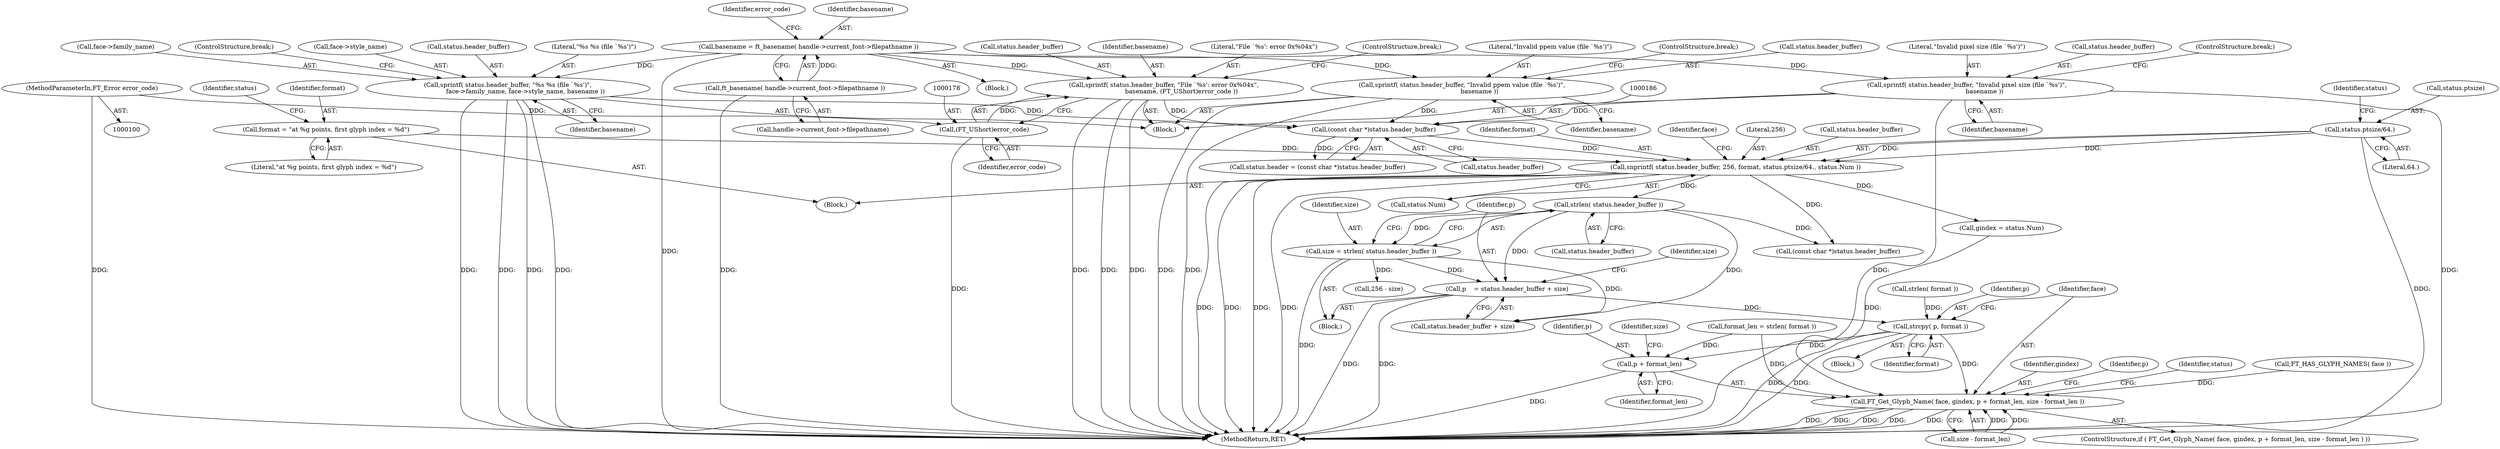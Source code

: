 digraph "1_savannah_b995299b73ba4cd259f221f500d4e63095508bec_0@integer" {
"1000233" [label="(Call,p    = status.header_buffer + size)"];
"1000229" [label="(Call,strlen( status.header_buffer ))"];
"1000205" [label="(Call,snprintf( status.header_buffer, 256, format, status.ptsize/64., status.Num ))"];
"1000185" [label="(Call,(const char *)status.header_buffer)"];
"1000163" [label="(Call,sprintf( status.header_buffer, \"Invalid ppem value (file `%s')\",\n                  basename ))"];
"1000129" [label="(Call,basename = ft_basename( handle->current_font->filepathname ))"];
"1000131" [label="(Call,ft_basename( handle->current_font->filepathname ))"];
"1000155" [label="(Call,sprintf( status.header_buffer, \"Invalid pixel size (file `%s')\",\n                  basename ))"];
"1000171" [label="(Call,sprintf( status.header_buffer, \"File `%s': error 0x%04x\",\n                  basename, (FT_UShort)error_code ))"];
"1000177" [label="(Call,(FT_UShort)error_code)"];
"1000101" [label="(MethodParameterIn,FT_Error error_code)"];
"1000141" [label="(Call,sprintf( status.header_buffer, \"%s %s (file `%s')\",\n                  face->family_name, face->style_name, basename ))"];
"1000202" [label="(Call,format = \"at %g points, first glyph index = %d\")"];
"1000211" [label="(Call,status.ptsize/64.)"];
"1000227" [label="(Call,size = strlen( status.header_buffer ))"];
"1000264" [label="(Call,strcpy( p, format ))"];
"1000268" [label="(Call,FT_Get_Glyph_Name( face, gindex, p + format_len, size - format_len ))"];
"1000271" [label="(Call,p + format_len)"];
"1000258" [label="(Block,)"];
"1000306" [label="(MethodReturn,RET)"];
"1000129" [label="(Call,basename = ft_basename( handle->current_font->filepathname ))"];
"1000177" [label="(Call,(FT_UShort)error_code)"];
"1000270" [label="(Identifier,gindex)"];
"1000233" [label="(Call,p    = status.header_buffer + size)"];
"1000285" [label="(Call,(const char *)status.header_buffer)"];
"1000159" [label="(Literal,\"Invalid pixel size (file `%s')\")"];
"1000155" [label="(Call,sprintf( status.header_buffer, \"Invalid pixel size (file `%s')\",\n                  basename ))"];
"1000172" [label="(Call,status.header_buffer)"];
"1000181" [label="(Call,status.header = (const char *)status.header_buffer)"];
"1000167" [label="(Literal,\"Invalid ppem value (file `%s')\")"];
"1000102" [label="(Block,)"];
"1000128" [label="(Block,)"];
"1000203" [label="(Identifier,format)"];
"1000228" [label="(Identifier,size)"];
"1000271" [label="(Call,p + format_len)"];
"1000274" [label="(Call,size - format_len)"];
"1000273" [label="(Identifier,format_len)"];
"1000216" [label="(Call,status.Num)"];
"1000265" [label="(Identifier,p)"];
"1000139" [label="(Block,)"];
"1000142" [label="(Call,status.header_buffer)"];
"1000187" [label="(Call,status.header_buffer)"];
"1000138" [label="(Identifier,error_code)"];
"1000179" [label="(Identifier,error_code)"];
"1000171" [label="(Call,sprintf( status.header_buffer, \"File `%s': error 0x%04x\",\n                  basename, (FT_UShort)error_code ))"];
"1000130" [label="(Identifier,basename)"];
"1000145" [label="(Literal,\"%s %s (file `%s')\")"];
"1000215" [label="(Literal,64.)"];
"1000169" [label="(ControlStructure,break;)"];
"1000279" [label="(Identifier,p)"];
"1000202" [label="(Call,format = \"at %g points, first glyph index = %d\")"];
"1000217" [label="(Identifier,status)"];
"1000283" [label="(Identifier,status)"];
"1000212" [label="(Call,status.ptsize)"];
"1000230" [label="(Call,status.header_buffer)"];
"1000220" [label="(Call,FT_HAS_GLYPH_NAMES( face ))"];
"1000152" [label="(Identifier,basename)"];
"1000204" [label="(Literal,\"at %g points, first glyph index = %d\")"];
"1000168" [label="(Identifier,basename)"];
"1000146" [label="(Call,face->family_name)"];
"1000269" [label="(Identifier,face)"];
"1000210" [label="(Identifier,format)"];
"1000153" [label="(ControlStructure,break;)"];
"1000268" [label="(Call,FT_Get_Glyph_Name( face, gindex, p + format_len, size - format_len ))"];
"1000275" [label="(Identifier,size)"];
"1000132" [label="(Call,handle->current_font->filepathname)"];
"1000267" [label="(ControlStructure,if ( FT_Get_Glyph_Name( face, gindex, p + format_len, size - format_len ) ))"];
"1000156" [label="(Call,status.header_buffer)"];
"1000176" [label="(Identifier,basename)"];
"1000149" [label="(Call,face->style_name)"];
"1000242" [label="(Call,256 - size)"];
"1000163" [label="(Call,sprintf( status.header_buffer, \"Invalid ppem value (file `%s')\",\n                  basename ))"];
"1000164" [label="(Call,status.header_buffer)"];
"1000175" [label="(Literal,\"File `%s': error 0x%04x\")"];
"1000235" [label="(Call,status.header_buffer + size)"];
"1000266" [label="(Identifier,format)"];
"1000160" [label="(Identifier,basename)"];
"1000250" [label="(Call,strlen( format ))"];
"1000272" [label="(Identifier,p)"];
"1000222" [label="(Block,)"];
"1000185" [label="(Call,(const char *)status.header_buffer)"];
"1000259" [label="(Call,gindex = status.Num)"];
"1000241" [label="(Identifier,size)"];
"1000221" [label="(Identifier,face)"];
"1000234" [label="(Identifier,p)"];
"1000131" [label="(Call,ft_basename( handle->current_font->filepathname ))"];
"1000209" [label="(Literal,256)"];
"1000207" [label="(Identifier,status)"];
"1000229" [label="(Call,strlen( status.header_buffer ))"];
"1000206" [label="(Call,status.header_buffer)"];
"1000264" [label="(Call,strcpy( p, format ))"];
"1000205" [label="(Call,snprintf( status.header_buffer, 256, format, status.ptsize/64., status.Num ))"];
"1000141" [label="(Call,sprintf( status.header_buffer, \"%s %s (file `%s')\",\n                  face->family_name, face->style_name, basename ))"];
"1000227" [label="(Call,size = strlen( status.header_buffer ))"];
"1000180" [label="(ControlStructure,break;)"];
"1000211" [label="(Call,status.ptsize/64.)"];
"1000161" [label="(ControlStructure,break;)"];
"1000248" [label="(Call,format_len = strlen( format ))"];
"1000101" [label="(MethodParameterIn,FT_Error error_code)"];
"1000233" -> "1000222"  [label="AST: "];
"1000233" -> "1000235"  [label="CFG: "];
"1000234" -> "1000233"  [label="AST: "];
"1000235" -> "1000233"  [label="AST: "];
"1000241" -> "1000233"  [label="CFG: "];
"1000233" -> "1000306"  [label="DDG: "];
"1000233" -> "1000306"  [label="DDG: "];
"1000229" -> "1000233"  [label="DDG: "];
"1000227" -> "1000233"  [label="DDG: "];
"1000233" -> "1000264"  [label="DDG: "];
"1000229" -> "1000227"  [label="AST: "];
"1000229" -> "1000230"  [label="CFG: "];
"1000230" -> "1000229"  [label="AST: "];
"1000227" -> "1000229"  [label="CFG: "];
"1000229" -> "1000227"  [label="DDG: "];
"1000205" -> "1000229"  [label="DDG: "];
"1000229" -> "1000235"  [label="DDG: "];
"1000229" -> "1000285"  [label="DDG: "];
"1000205" -> "1000102"  [label="AST: "];
"1000205" -> "1000216"  [label="CFG: "];
"1000206" -> "1000205"  [label="AST: "];
"1000209" -> "1000205"  [label="AST: "];
"1000210" -> "1000205"  [label="AST: "];
"1000211" -> "1000205"  [label="AST: "];
"1000216" -> "1000205"  [label="AST: "];
"1000221" -> "1000205"  [label="CFG: "];
"1000205" -> "1000306"  [label="DDG: "];
"1000205" -> "1000306"  [label="DDG: "];
"1000205" -> "1000306"  [label="DDG: "];
"1000205" -> "1000306"  [label="DDG: "];
"1000185" -> "1000205"  [label="DDG: "];
"1000202" -> "1000205"  [label="DDG: "];
"1000211" -> "1000205"  [label="DDG: "];
"1000211" -> "1000205"  [label="DDG: "];
"1000205" -> "1000259"  [label="DDG: "];
"1000205" -> "1000285"  [label="DDG: "];
"1000185" -> "1000181"  [label="AST: "];
"1000185" -> "1000187"  [label="CFG: "];
"1000186" -> "1000185"  [label="AST: "];
"1000187" -> "1000185"  [label="AST: "];
"1000181" -> "1000185"  [label="CFG: "];
"1000185" -> "1000181"  [label="DDG: "];
"1000163" -> "1000185"  [label="DDG: "];
"1000155" -> "1000185"  [label="DDG: "];
"1000171" -> "1000185"  [label="DDG: "];
"1000141" -> "1000185"  [label="DDG: "];
"1000163" -> "1000139"  [label="AST: "];
"1000163" -> "1000168"  [label="CFG: "];
"1000164" -> "1000163"  [label="AST: "];
"1000167" -> "1000163"  [label="AST: "];
"1000168" -> "1000163"  [label="AST: "];
"1000169" -> "1000163"  [label="CFG: "];
"1000163" -> "1000306"  [label="DDG: "];
"1000163" -> "1000306"  [label="DDG: "];
"1000129" -> "1000163"  [label="DDG: "];
"1000129" -> "1000128"  [label="AST: "];
"1000129" -> "1000131"  [label="CFG: "];
"1000130" -> "1000129"  [label="AST: "];
"1000131" -> "1000129"  [label="AST: "];
"1000138" -> "1000129"  [label="CFG: "];
"1000129" -> "1000306"  [label="DDG: "];
"1000131" -> "1000129"  [label="DDG: "];
"1000129" -> "1000141"  [label="DDG: "];
"1000129" -> "1000155"  [label="DDG: "];
"1000129" -> "1000171"  [label="DDG: "];
"1000131" -> "1000132"  [label="CFG: "];
"1000132" -> "1000131"  [label="AST: "];
"1000131" -> "1000306"  [label="DDG: "];
"1000155" -> "1000139"  [label="AST: "];
"1000155" -> "1000160"  [label="CFG: "];
"1000156" -> "1000155"  [label="AST: "];
"1000159" -> "1000155"  [label="AST: "];
"1000160" -> "1000155"  [label="AST: "];
"1000161" -> "1000155"  [label="CFG: "];
"1000155" -> "1000306"  [label="DDG: "];
"1000155" -> "1000306"  [label="DDG: "];
"1000171" -> "1000139"  [label="AST: "];
"1000171" -> "1000177"  [label="CFG: "];
"1000172" -> "1000171"  [label="AST: "];
"1000175" -> "1000171"  [label="AST: "];
"1000176" -> "1000171"  [label="AST: "];
"1000177" -> "1000171"  [label="AST: "];
"1000180" -> "1000171"  [label="CFG: "];
"1000171" -> "1000306"  [label="DDG: "];
"1000171" -> "1000306"  [label="DDG: "];
"1000171" -> "1000306"  [label="DDG: "];
"1000177" -> "1000171"  [label="DDG: "];
"1000177" -> "1000179"  [label="CFG: "];
"1000178" -> "1000177"  [label="AST: "];
"1000179" -> "1000177"  [label="AST: "];
"1000177" -> "1000306"  [label="DDG: "];
"1000101" -> "1000177"  [label="DDG: "];
"1000101" -> "1000100"  [label="AST: "];
"1000101" -> "1000306"  [label="DDG: "];
"1000141" -> "1000139"  [label="AST: "];
"1000141" -> "1000152"  [label="CFG: "];
"1000142" -> "1000141"  [label="AST: "];
"1000145" -> "1000141"  [label="AST: "];
"1000146" -> "1000141"  [label="AST: "];
"1000149" -> "1000141"  [label="AST: "];
"1000152" -> "1000141"  [label="AST: "];
"1000153" -> "1000141"  [label="CFG: "];
"1000141" -> "1000306"  [label="DDG: "];
"1000141" -> "1000306"  [label="DDG: "];
"1000141" -> "1000306"  [label="DDG: "];
"1000141" -> "1000306"  [label="DDG: "];
"1000202" -> "1000102"  [label="AST: "];
"1000202" -> "1000204"  [label="CFG: "];
"1000203" -> "1000202"  [label="AST: "];
"1000204" -> "1000202"  [label="AST: "];
"1000207" -> "1000202"  [label="CFG: "];
"1000211" -> "1000215"  [label="CFG: "];
"1000212" -> "1000211"  [label="AST: "];
"1000215" -> "1000211"  [label="AST: "];
"1000217" -> "1000211"  [label="CFG: "];
"1000211" -> "1000306"  [label="DDG: "];
"1000227" -> "1000222"  [label="AST: "];
"1000228" -> "1000227"  [label="AST: "];
"1000234" -> "1000227"  [label="CFG: "];
"1000227" -> "1000306"  [label="DDG: "];
"1000227" -> "1000235"  [label="DDG: "];
"1000227" -> "1000242"  [label="DDG: "];
"1000264" -> "1000258"  [label="AST: "];
"1000264" -> "1000266"  [label="CFG: "];
"1000265" -> "1000264"  [label="AST: "];
"1000266" -> "1000264"  [label="AST: "];
"1000269" -> "1000264"  [label="CFG: "];
"1000264" -> "1000306"  [label="DDG: "];
"1000264" -> "1000306"  [label="DDG: "];
"1000250" -> "1000264"  [label="DDG: "];
"1000264" -> "1000268"  [label="DDG: "];
"1000264" -> "1000271"  [label="DDG: "];
"1000268" -> "1000267"  [label="AST: "];
"1000268" -> "1000274"  [label="CFG: "];
"1000269" -> "1000268"  [label="AST: "];
"1000270" -> "1000268"  [label="AST: "];
"1000271" -> "1000268"  [label="AST: "];
"1000274" -> "1000268"  [label="AST: "];
"1000279" -> "1000268"  [label="CFG: "];
"1000283" -> "1000268"  [label="CFG: "];
"1000268" -> "1000306"  [label="DDG: "];
"1000268" -> "1000306"  [label="DDG: "];
"1000268" -> "1000306"  [label="DDG: "];
"1000268" -> "1000306"  [label="DDG: "];
"1000268" -> "1000306"  [label="DDG: "];
"1000220" -> "1000268"  [label="DDG: "];
"1000259" -> "1000268"  [label="DDG: "];
"1000248" -> "1000268"  [label="DDG: "];
"1000274" -> "1000268"  [label="DDG: "];
"1000274" -> "1000268"  [label="DDG: "];
"1000271" -> "1000273"  [label="CFG: "];
"1000272" -> "1000271"  [label="AST: "];
"1000273" -> "1000271"  [label="AST: "];
"1000275" -> "1000271"  [label="CFG: "];
"1000271" -> "1000306"  [label="DDG: "];
"1000248" -> "1000271"  [label="DDG: "];
}
